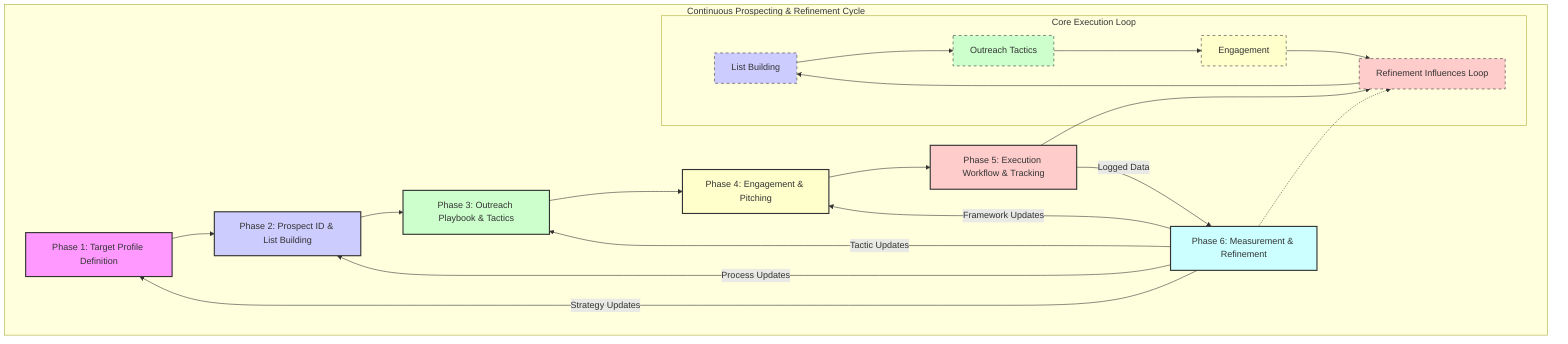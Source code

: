 graph TD
    subgraph Continuous Prospecting & Refinement Cycle
        P1[Phase 1: Target Profile Definition] --> P2[Phase 2: Prospect ID & List Building];
        P2 --> P3[Phase 3: Outreach Playbook & Tactics];
        P3 --> P4[Phase 4: Engagement & Pitching];
        P4 --> P5[Phase 5: Execution Workflow & Tracking];
        P5 -- Logged Data --> P6[Phase 6: Measurement & Refinement];
        P6 -- Strategy Updates --> P1;
        P6 -- Process Updates --> P2;
        P6 -- Tactic Updates --> P3;
        P6 -- Framework Updates --> P4;

        subgraph Core Execution Loop
            direction LR
            P2_Loop[List Building] --> P3_Loop[Outreach Tactics];
            P3_Loop --> P4_Loop[Engagement];
            P4_Loop --> P5_Loop[Tracking];
            P5_Loop --> P2_Loop;
        end

        P5 --> P5_Loop[Enter Execution Loop via Tracking];
        P6 -.-> P5_Loop[Refinement Influences Loop];

    end

    style P1 fill:#f9f,stroke:#333,stroke-width:2px;
    style P2 fill:#ccf,stroke:#333,stroke-width:2px;
    style P3 fill:#cfc,stroke:#333,stroke-width:2px;
    style P4 fill:#ffc,stroke:#333,stroke-width:2px;
    style P5 fill:#fcc,stroke:#333,stroke-width:2px;
    style P6 fill:#cff,stroke:#333,stroke-width:2px;

    style P2_Loop fill:#ccf,stroke:#333,stroke-width:1px,stroke-dasharray: 5 5;
    style P3_Loop fill:#cfc,stroke:#333,stroke-width:1px,stroke-dasharray: 5 5;
    style P4_Loop fill:#ffc,stroke:#333,stroke-width:1px,stroke-dasharray: 5 5;
    style P5_Loop fill:#fcc,stroke:#333,stroke-width:1px,stroke-dasharray: 5 5;